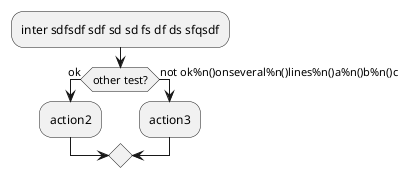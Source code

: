 {
  "sha1": "rb4x4sxembqyvdiig22nfaorm2zke55",
  "insertion": {
    "when": "2024-06-04T17:28:43.527Z",
    "user": "plantuml@gmail.com"
  }
}
@startuml
:inter sdfsdf sdf sd sd fs df ds sfqsdf;
if (other test?) then (ok)
  :action2;
else (not ok%n()onseveral%n()lines%n()a%n()b%n()c)
  :action3;
endif
@enduml
